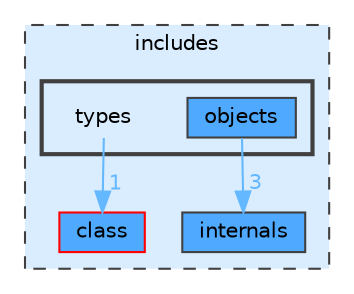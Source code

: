 digraph "includes/types"
{
 // LATEX_PDF_SIZE
  bgcolor="transparent";
  edge [fontname=Helvetica,fontsize=10,labelfontname=Helvetica,labelfontsize=10];
  node [fontname=Helvetica,fontsize=10,shape=box,height=0.2,width=0.4];
  compound=true
  subgraph clusterdir_09e761304027c904456130627fd4dcf5 {
    graph [ bgcolor="#daedff", pencolor="grey25", label="includes", fontname=Helvetica,fontsize=10 style="filled,dashed", URL="dir_09e761304027c904456130627fd4dcf5.html",tooltip=""]
  dir_6b079f5d9ee168c5f829c0b23b1fe689 [label="class", fillcolor="#4ea9ff", color="red", style="filled", URL="dir_6b079f5d9ee168c5f829c0b23b1fe689.html",tooltip=""];
  dir_a9d9b9bbf15479e3064110165d860e33 [label="internals", fillcolor="#4ea9ff", color="grey25", style="filled", URL="dir_a9d9b9bbf15479e3064110165d860e33.html",tooltip=""];
  subgraph clusterdir_00373071588607d1d83d0faa600e52a0 {
    graph [ bgcolor="#daedff", pencolor="grey25", label="", fontname=Helvetica,fontsize=10 style="filled,bold", URL="dir_00373071588607d1d83d0faa600e52a0.html",tooltip=""]
    dir_00373071588607d1d83d0faa600e52a0 [shape=plaintext, label="types"];
  dir_6f679e7a520f311039e4f0b30094b878 [label="objects", fillcolor="#4ea9ff", color="grey25", style="filled", URL="dir_6f679e7a520f311039e4f0b30094b878.html",tooltip=""];
  }
  }
  dir_00373071588607d1d83d0faa600e52a0->dir_6b079f5d9ee168c5f829c0b23b1fe689 [headlabel="1", labeldistance=1.5 headhref="dir_000016_000000.html" href="dir_000016_000000.html" color="steelblue1" fontcolor="steelblue1"];
  dir_6f679e7a520f311039e4f0b30094b878->dir_a9d9b9bbf15479e3064110165d860e33 [headlabel="3", labeldistance=1.5 headhref="dir_000010_000005.html" href="dir_000010_000005.html" color="steelblue1" fontcolor="steelblue1"];
}
